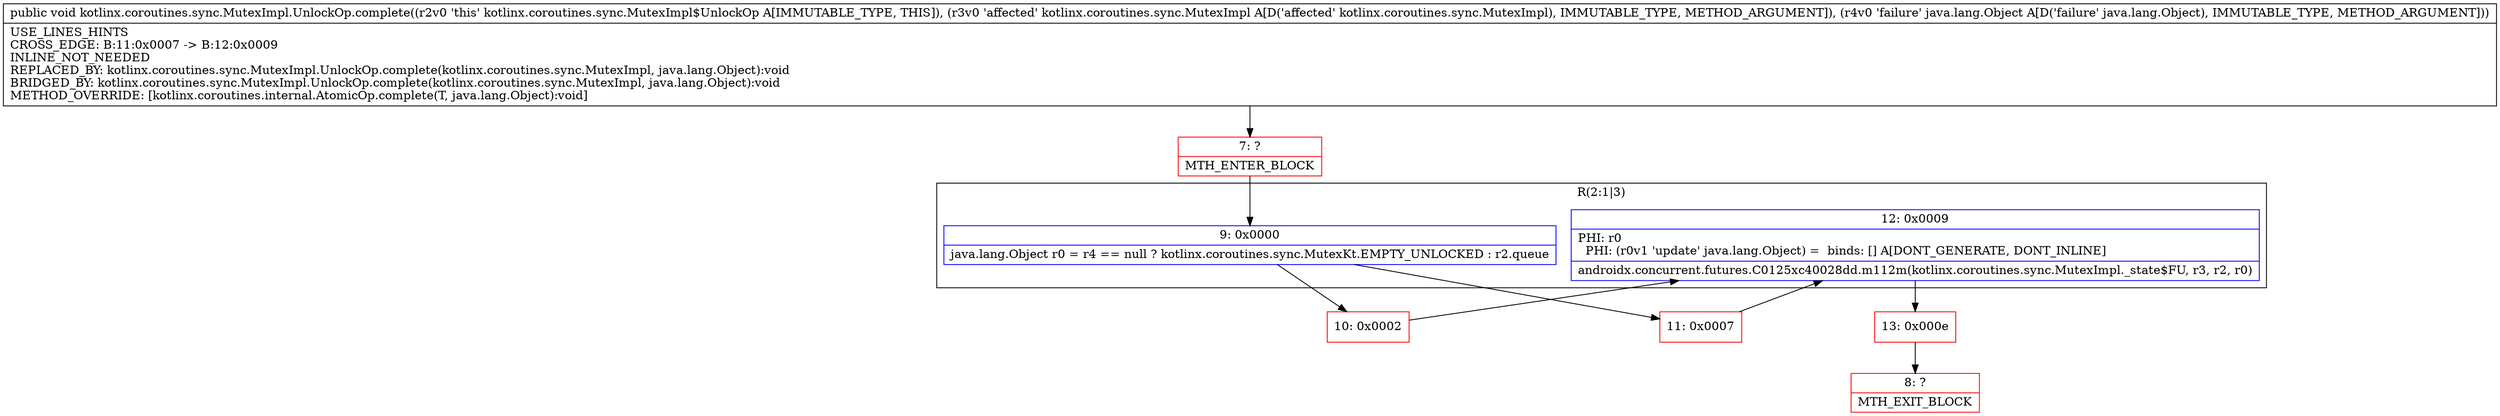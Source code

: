 digraph "CFG forkotlinx.coroutines.sync.MutexImpl.UnlockOp.complete(Lkotlinx\/coroutines\/sync\/MutexImpl;Ljava\/lang\/Object;)V" {
subgraph cluster_Region_2082630837 {
label = "R(2:1|3)";
node [shape=record,color=blue];
Node_9 [shape=record,label="{9\:\ 0x0000|java.lang.Object r0 = r4 == null ? kotlinx.coroutines.sync.MutexKt.EMPTY_UNLOCKED : r2.queue\l}"];
Node_12 [shape=record,label="{12\:\ 0x0009|PHI: r0 \l  PHI: (r0v1 'update' java.lang.Object) =  binds: [] A[DONT_GENERATE, DONT_INLINE]\l|androidx.concurrent.futures.C0125xc40028dd.m112m(kotlinx.coroutines.sync.MutexImpl._state$FU, r3, r2, r0)\l}"];
}
Node_7 [shape=record,color=red,label="{7\:\ ?|MTH_ENTER_BLOCK\l}"];
Node_10 [shape=record,color=red,label="{10\:\ 0x0002}"];
Node_13 [shape=record,color=red,label="{13\:\ 0x000e}"];
Node_8 [shape=record,color=red,label="{8\:\ ?|MTH_EXIT_BLOCK\l}"];
Node_11 [shape=record,color=red,label="{11\:\ 0x0007}"];
MethodNode[shape=record,label="{public void kotlinx.coroutines.sync.MutexImpl.UnlockOp.complete((r2v0 'this' kotlinx.coroutines.sync.MutexImpl$UnlockOp A[IMMUTABLE_TYPE, THIS]), (r3v0 'affected' kotlinx.coroutines.sync.MutexImpl A[D('affected' kotlinx.coroutines.sync.MutexImpl), IMMUTABLE_TYPE, METHOD_ARGUMENT]), (r4v0 'failure' java.lang.Object A[D('failure' java.lang.Object), IMMUTABLE_TYPE, METHOD_ARGUMENT]))  | USE_LINES_HINTS\lCROSS_EDGE: B:11:0x0007 \-\> B:12:0x0009\lINLINE_NOT_NEEDED\lREPLACED_BY: kotlinx.coroutines.sync.MutexImpl.UnlockOp.complete(kotlinx.coroutines.sync.MutexImpl, java.lang.Object):void\lBRIDGED_BY: kotlinx.coroutines.sync.MutexImpl.UnlockOp.complete(kotlinx.coroutines.sync.MutexImpl, java.lang.Object):void\lMETHOD_OVERRIDE: [kotlinx.coroutines.internal.AtomicOp.complete(T, java.lang.Object):void]\l}"];
MethodNode -> Node_7;Node_9 -> Node_10;
Node_9 -> Node_11;
Node_12 -> Node_13;
Node_7 -> Node_9;
Node_10 -> Node_12;
Node_13 -> Node_8;
Node_11 -> Node_12;
}

